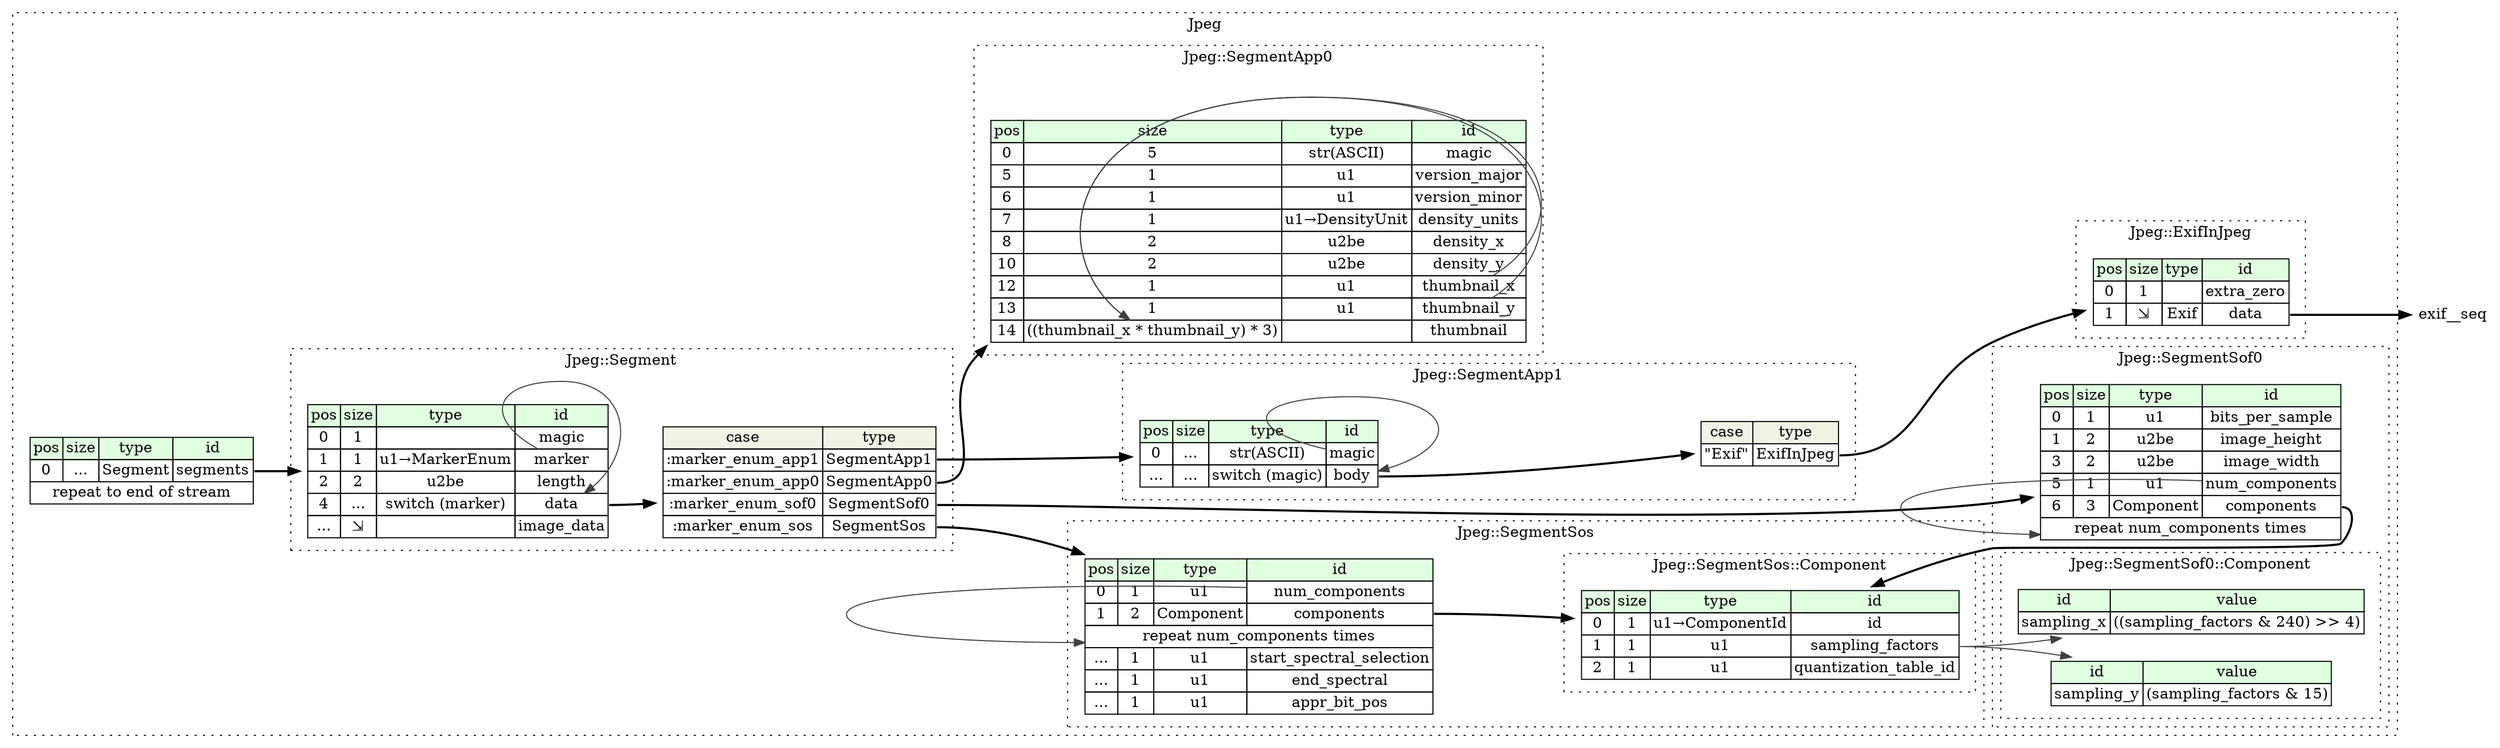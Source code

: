 digraph {
	rankdir=LR;
	node [shape=plaintext];
	subgraph cluster__jpeg {
		label="Jpeg";
		graph[style=dotted];

		jpeg__seq [label=<<TABLE BORDER="0" CELLBORDER="1" CELLSPACING="0">
			<TR><TD BGCOLOR="#E0FFE0">pos</TD><TD BGCOLOR="#E0FFE0">size</TD><TD BGCOLOR="#E0FFE0">type</TD><TD BGCOLOR="#E0FFE0">id</TD></TR>
			<TR><TD PORT="segments_pos">0</TD><TD PORT="segments_size">...</TD><TD>Segment</TD><TD PORT="segments_type">segments</TD></TR>
			<TR><TD COLSPAN="4" PORT="segments__repeat">repeat to end of stream</TD></TR>
		</TABLE>>];
		subgraph cluster__segment {
			label="Jpeg::Segment";
			graph[style=dotted];

			segment__seq [label=<<TABLE BORDER="0" CELLBORDER="1" CELLSPACING="0">
				<TR><TD BGCOLOR="#E0FFE0">pos</TD><TD BGCOLOR="#E0FFE0">size</TD><TD BGCOLOR="#E0FFE0">type</TD><TD BGCOLOR="#E0FFE0">id</TD></TR>
				<TR><TD PORT="magic_pos">0</TD><TD PORT="magic_size">1</TD><TD></TD><TD PORT="magic_type">magic</TD></TR>
				<TR><TD PORT="marker_pos">1</TD><TD PORT="marker_size">1</TD><TD>u1→MarkerEnum</TD><TD PORT="marker_type">marker</TD></TR>
				<TR><TD PORT="length_pos">2</TD><TD PORT="length_size">2</TD><TD>u2be</TD><TD PORT="length_type">length</TD></TR>
				<TR><TD PORT="data_pos">4</TD><TD PORT="data_size">...</TD><TD>switch (marker)</TD><TD PORT="data_type">data</TD></TR>
				<TR><TD PORT="image_data_pos">...</TD><TD PORT="image_data_size">⇲</TD><TD></TD><TD PORT="image_data_type">image_data</TD></TR>
			</TABLE>>];
segment__seq_data_switch [label=<<TABLE BORDER="0" CELLBORDER="1" CELLSPACING="0">
	<TR><TD BGCOLOR="#F0F2E4">case</TD><TD BGCOLOR="#F0F2E4">type</TD></TR>
	<TR><TD>:marker_enum_app1</TD><TD PORT="case0">SegmentApp1</TD></TR>
	<TR><TD>:marker_enum_app0</TD><TD PORT="case1">SegmentApp0</TD></TR>
	<TR><TD>:marker_enum_sof0</TD><TD PORT="case2">SegmentSof0</TD></TR>
	<TR><TD>:marker_enum_sos</TD><TD PORT="case3">SegmentSos</TD></TR>
</TABLE>>];
		}
		subgraph cluster__segment_sos {
			label="Jpeg::SegmentSos";
			graph[style=dotted];

			segment_sos__seq [label=<<TABLE BORDER="0" CELLBORDER="1" CELLSPACING="0">
				<TR><TD BGCOLOR="#E0FFE0">pos</TD><TD BGCOLOR="#E0FFE0">size</TD><TD BGCOLOR="#E0FFE0">type</TD><TD BGCOLOR="#E0FFE0">id</TD></TR>
				<TR><TD PORT="num_components_pos">0</TD><TD PORT="num_components_size">1</TD><TD>u1</TD><TD PORT="num_components_type">num_components</TD></TR>
				<TR><TD PORT="components_pos">1</TD><TD PORT="components_size">2</TD><TD>Component</TD><TD PORT="components_type">components</TD></TR>
				<TR><TD COLSPAN="4" PORT="components__repeat">repeat num_components times</TD></TR>
				<TR><TD PORT="start_spectral_selection_pos">...</TD><TD PORT="start_spectral_selection_size">1</TD><TD>u1</TD><TD PORT="start_spectral_selection_type">start_spectral_selection</TD></TR>
				<TR><TD PORT="end_spectral_pos">...</TD><TD PORT="end_spectral_size">1</TD><TD>u1</TD><TD PORT="end_spectral_type">end_spectral</TD></TR>
				<TR><TD PORT="appr_bit_pos_pos">...</TD><TD PORT="appr_bit_pos_size">1</TD><TD>u1</TD><TD PORT="appr_bit_pos_type">appr_bit_pos</TD></TR>
			</TABLE>>];
			subgraph cluster__component {
				label="Jpeg::SegmentSos::Component";
				graph[style=dotted];

				component__seq [label=<<TABLE BORDER="0" CELLBORDER="1" CELLSPACING="0">
					<TR><TD BGCOLOR="#E0FFE0">pos</TD><TD BGCOLOR="#E0FFE0">size</TD><TD BGCOLOR="#E0FFE0">type</TD><TD BGCOLOR="#E0FFE0">id</TD></TR>
					<TR><TD PORT="id_pos">0</TD><TD PORT="id_size">1</TD><TD>u1→ComponentId</TD><TD PORT="id_type">id</TD></TR>
					<TR><TD PORT="huffman_table_pos">1</TD><TD PORT="huffman_table_size">1</TD><TD>u1</TD><TD PORT="huffman_table_type">huffman_table</TD></TR>
				</TABLE>>];
			}
		}
		subgraph cluster__segment_app1 {
			label="Jpeg::SegmentApp1";
			graph[style=dotted];

			segment_app1__seq [label=<<TABLE BORDER="0" CELLBORDER="1" CELLSPACING="0">
				<TR><TD BGCOLOR="#E0FFE0">pos</TD><TD BGCOLOR="#E0FFE0">size</TD><TD BGCOLOR="#E0FFE0">type</TD><TD BGCOLOR="#E0FFE0">id</TD></TR>
				<TR><TD PORT="magic_pos">0</TD><TD PORT="magic_size">...</TD><TD>str(ASCII)</TD><TD PORT="magic_type">magic</TD></TR>
				<TR><TD PORT="body_pos">...</TD><TD PORT="body_size">...</TD><TD>switch (magic)</TD><TD PORT="body_type">body</TD></TR>
			</TABLE>>];
segment_app1__seq_body_switch [label=<<TABLE BORDER="0" CELLBORDER="1" CELLSPACING="0">
	<TR><TD BGCOLOR="#F0F2E4">case</TD><TD BGCOLOR="#F0F2E4">type</TD></TR>
	<TR><TD>&quot;Exif&quot;</TD><TD PORT="case0">ExifInJpeg</TD></TR>
</TABLE>>];
		}
		subgraph cluster__segment_sof0 {
			label="Jpeg::SegmentSof0";
			graph[style=dotted];

			segment_sof0__seq [label=<<TABLE BORDER="0" CELLBORDER="1" CELLSPACING="0">
				<TR><TD BGCOLOR="#E0FFE0">pos</TD><TD BGCOLOR="#E0FFE0">size</TD><TD BGCOLOR="#E0FFE0">type</TD><TD BGCOLOR="#E0FFE0">id</TD></TR>
				<TR><TD PORT="bits_per_sample_pos">0</TD><TD PORT="bits_per_sample_size">1</TD><TD>u1</TD><TD PORT="bits_per_sample_type">bits_per_sample</TD></TR>
				<TR><TD PORT="image_height_pos">1</TD><TD PORT="image_height_size">2</TD><TD>u2be</TD><TD PORT="image_height_type">image_height</TD></TR>
				<TR><TD PORT="image_width_pos">3</TD><TD PORT="image_width_size">2</TD><TD>u2be</TD><TD PORT="image_width_type">image_width</TD></TR>
				<TR><TD PORT="num_components_pos">5</TD><TD PORT="num_components_size">1</TD><TD>u1</TD><TD PORT="num_components_type">num_components</TD></TR>
				<TR><TD PORT="components_pos">6</TD><TD PORT="components_size">3</TD><TD>Component</TD><TD PORT="components_type">components</TD></TR>
				<TR><TD COLSPAN="4" PORT="components__repeat">repeat num_components times</TD></TR>
			</TABLE>>];
			subgraph cluster__component {
				label="Jpeg::SegmentSof0::Component";
				graph[style=dotted];

				component__seq [label=<<TABLE BORDER="0" CELLBORDER="1" CELLSPACING="0">
					<TR><TD BGCOLOR="#E0FFE0">pos</TD><TD BGCOLOR="#E0FFE0">size</TD><TD BGCOLOR="#E0FFE0">type</TD><TD BGCOLOR="#E0FFE0">id</TD></TR>
					<TR><TD PORT="id_pos">0</TD><TD PORT="id_size">1</TD><TD>u1→ComponentId</TD><TD PORT="id_type">id</TD></TR>
					<TR><TD PORT="sampling_factors_pos">1</TD><TD PORT="sampling_factors_size">1</TD><TD>u1</TD><TD PORT="sampling_factors_type">sampling_factors</TD></TR>
					<TR><TD PORT="quantization_table_id_pos">2</TD><TD PORT="quantization_table_id_size">1</TD><TD>u1</TD><TD PORT="quantization_table_id_type">quantization_table_id</TD></TR>
				</TABLE>>];
				component__inst__sampling_x [label=<<TABLE BORDER="0" CELLBORDER="1" CELLSPACING="0">
					<TR><TD BGCOLOR="#E0FFE0">id</TD><TD BGCOLOR="#E0FFE0">value</TD></TR>
					<TR><TD>sampling_x</TD><TD>((sampling_factors &amp; 240) &gt;&gt; 4)</TD></TR>
				</TABLE>>];
				component__inst__sampling_y [label=<<TABLE BORDER="0" CELLBORDER="1" CELLSPACING="0">
					<TR><TD BGCOLOR="#E0FFE0">id</TD><TD BGCOLOR="#E0FFE0">value</TD></TR>
					<TR><TD>sampling_y</TD><TD>(sampling_factors &amp; 15)</TD></TR>
				</TABLE>>];
			}
		}
		subgraph cluster__exif_in_jpeg {
			label="Jpeg::ExifInJpeg";
			graph[style=dotted];

			exif_in_jpeg__seq [label=<<TABLE BORDER="0" CELLBORDER="1" CELLSPACING="0">
				<TR><TD BGCOLOR="#E0FFE0">pos</TD><TD BGCOLOR="#E0FFE0">size</TD><TD BGCOLOR="#E0FFE0">type</TD><TD BGCOLOR="#E0FFE0">id</TD></TR>
				<TR><TD PORT="extra_zero_pos">0</TD><TD PORT="extra_zero_size">1</TD><TD></TD><TD PORT="extra_zero_type">extra_zero</TD></TR>
				<TR><TD PORT="data_pos">1</TD><TD PORT="data_size">⇲</TD><TD>Exif</TD><TD PORT="data_type">data</TD></TR>
			</TABLE>>];
		}
		subgraph cluster__segment_app0 {
			label="Jpeg::SegmentApp0";
			graph[style=dotted];

			segment_app0__seq [label=<<TABLE BORDER="0" CELLBORDER="1" CELLSPACING="0">
				<TR><TD BGCOLOR="#E0FFE0">pos</TD><TD BGCOLOR="#E0FFE0">size</TD><TD BGCOLOR="#E0FFE0">type</TD><TD BGCOLOR="#E0FFE0">id</TD></TR>
				<TR><TD PORT="magic_pos">0</TD><TD PORT="magic_size">5</TD><TD>str(ASCII)</TD><TD PORT="magic_type">magic</TD></TR>
				<TR><TD PORT="version_major_pos">5</TD><TD PORT="version_major_size">1</TD><TD>u1</TD><TD PORT="version_major_type">version_major</TD></TR>
				<TR><TD PORT="version_minor_pos">6</TD><TD PORT="version_minor_size">1</TD><TD>u1</TD><TD PORT="version_minor_type">version_minor</TD></TR>
				<TR><TD PORT="density_units_pos">7</TD><TD PORT="density_units_size">1</TD><TD>u1→DensityUnit</TD><TD PORT="density_units_type">density_units</TD></TR>
				<TR><TD PORT="density_x_pos">8</TD><TD PORT="density_x_size">2</TD><TD>u2be</TD><TD PORT="density_x_type">density_x</TD></TR>
				<TR><TD PORT="density_y_pos">10</TD><TD PORT="density_y_size">2</TD><TD>u2be</TD><TD PORT="density_y_type">density_y</TD></TR>
				<TR><TD PORT="thumbnail_x_pos">12</TD><TD PORT="thumbnail_x_size">1</TD><TD>u1</TD><TD PORT="thumbnail_x_type">thumbnail_x</TD></TR>
				<TR><TD PORT="thumbnail_y_pos">13</TD><TD PORT="thumbnail_y_size">1</TD><TD>u1</TD><TD PORT="thumbnail_y_type">thumbnail_y</TD></TR>
				<TR><TD PORT="thumbnail_pos">14</TD><TD PORT="thumbnail_size">((thumbnail_x * thumbnail_y) * 3)</TD><TD></TD><TD PORT="thumbnail_type">thumbnail</TD></TR>
			</TABLE>>];
		}
	}
	jpeg__seq:segments_type -> segment__seq [style=bold];
	segment__seq:data_type -> segment__seq_data_switch [style=bold];
	segment__seq_data_switch:case0 -> segment_app1__seq [style=bold];
	segment__seq_data_switch:case1 -> segment_app0__seq [style=bold];
	segment__seq_data_switch:case2 -> segment_sof0__seq [style=bold];
	segment__seq_data_switch:case3 -> segment_sos__seq [style=bold];
	segment__seq:marker_type -> segment__seq:data_type [color="#404040"];
	segment_sos__seq:components_type -> component__seq [style=bold];
	segment_sos__seq:num_components_type -> segment_sos__seq:components__repeat [color="#404040"];
	segment_app1__seq:body_type -> segment_app1__seq_body_switch [style=bold];
	segment_app1__seq_body_switch:case0 -> exif_in_jpeg__seq [style=bold];
	segment_app1__seq:magic_type -> segment_app1__seq:body_type [color="#404040"];
	segment_sof0__seq:components_type -> component__seq [style=bold];
	segment_sof0__seq:num_components_type -> segment_sof0__seq:components__repeat [color="#404040"];
	component__seq:sampling_factors_type -> component__inst__sampling_x [color="#404040"];
	component__seq:sampling_factors_type -> component__inst__sampling_y [color="#404040"];
	exif_in_jpeg__seq:data_type -> exif__seq [style=bold];
	segment_app0__seq:thumbnail_x_type -> segment_app0__seq:thumbnail_size [color="#404040"];
	segment_app0__seq:thumbnail_y_type -> segment_app0__seq:thumbnail_size [color="#404040"];
}
